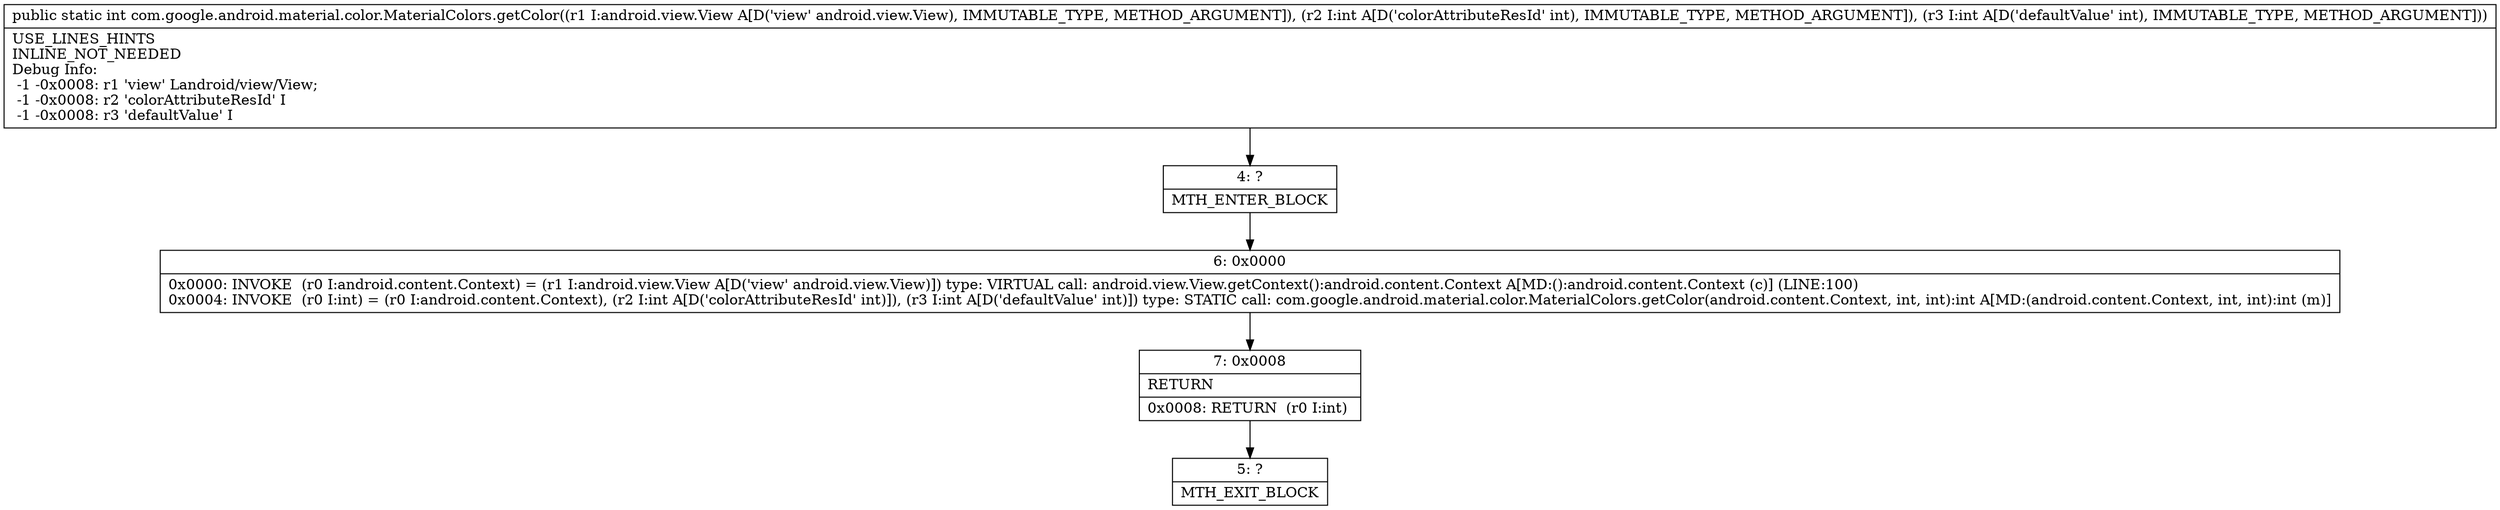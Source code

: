 digraph "CFG forcom.google.android.material.color.MaterialColors.getColor(Landroid\/view\/View;II)I" {
Node_4 [shape=record,label="{4\:\ ?|MTH_ENTER_BLOCK\l}"];
Node_6 [shape=record,label="{6\:\ 0x0000|0x0000: INVOKE  (r0 I:android.content.Context) = (r1 I:android.view.View A[D('view' android.view.View)]) type: VIRTUAL call: android.view.View.getContext():android.content.Context A[MD:():android.content.Context (c)] (LINE:100)\l0x0004: INVOKE  (r0 I:int) = (r0 I:android.content.Context), (r2 I:int A[D('colorAttributeResId' int)]), (r3 I:int A[D('defaultValue' int)]) type: STATIC call: com.google.android.material.color.MaterialColors.getColor(android.content.Context, int, int):int A[MD:(android.content.Context, int, int):int (m)]\l}"];
Node_7 [shape=record,label="{7\:\ 0x0008|RETURN\l|0x0008: RETURN  (r0 I:int) \l}"];
Node_5 [shape=record,label="{5\:\ ?|MTH_EXIT_BLOCK\l}"];
MethodNode[shape=record,label="{public static int com.google.android.material.color.MaterialColors.getColor((r1 I:android.view.View A[D('view' android.view.View), IMMUTABLE_TYPE, METHOD_ARGUMENT]), (r2 I:int A[D('colorAttributeResId' int), IMMUTABLE_TYPE, METHOD_ARGUMENT]), (r3 I:int A[D('defaultValue' int), IMMUTABLE_TYPE, METHOD_ARGUMENT]))  | USE_LINES_HINTS\lINLINE_NOT_NEEDED\lDebug Info:\l  \-1 \-0x0008: r1 'view' Landroid\/view\/View;\l  \-1 \-0x0008: r2 'colorAttributeResId' I\l  \-1 \-0x0008: r3 'defaultValue' I\l}"];
MethodNode -> Node_4;Node_4 -> Node_6;
Node_6 -> Node_7;
Node_7 -> Node_5;
}

